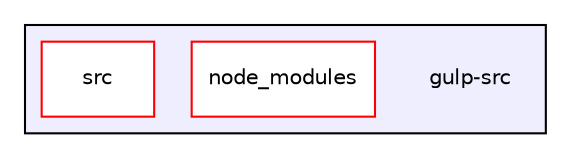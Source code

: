 digraph "gulp-src" {
  compound=true
  node [ fontsize="10", fontname="Helvetica"];
  edge [ labelfontsize="10", labelfontname="Helvetica"];
  subgraph clusterdir_48fbec1a15b34b0d7fc912c5a8c85139 {
    graph [ bgcolor="#eeeeff", pencolor="black", label="" URL="dir_48fbec1a15b34b0d7fc912c5a8c85139.html"];
    dir_48fbec1a15b34b0d7fc912c5a8c85139 [shape=plaintext label="gulp-src"];
    dir_0bffc950724b645a8d9120b028596a49 [shape=box label="node_modules" color="red" fillcolor="white" style="filled" URL="dir_0bffc950724b645a8d9120b028596a49.html"];
    dir_05fe1363c03a71aa44e3040e7603802f [shape=box label="src" color="red" fillcolor="white" style="filled" URL="dir_05fe1363c03a71aa44e3040e7603802f.html"];
  }
}
